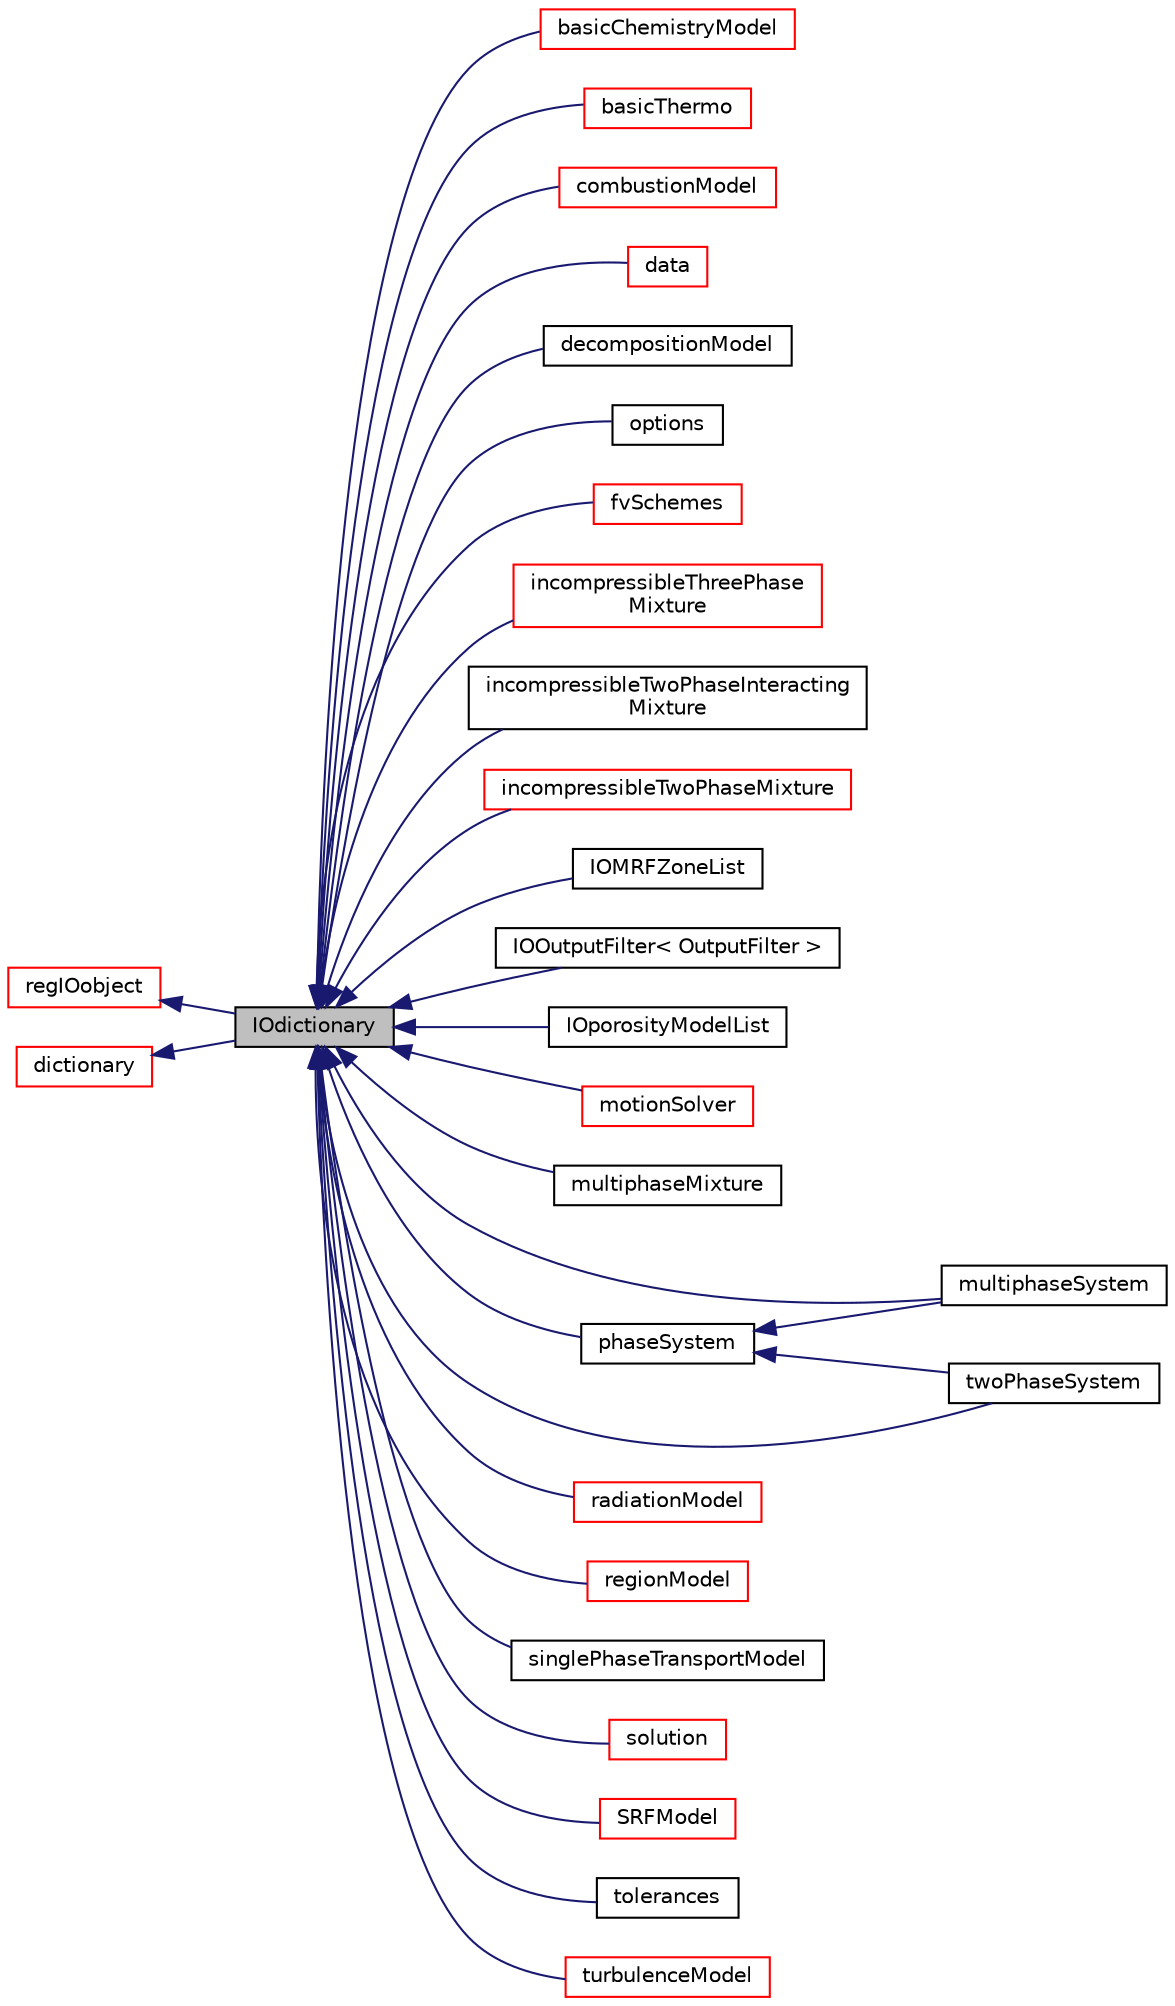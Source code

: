 digraph "IOdictionary"
{
  bgcolor="transparent";
  edge [fontname="Helvetica",fontsize="10",labelfontname="Helvetica",labelfontsize="10"];
  node [fontname="Helvetica",fontsize="10",shape=record];
  rankdir="LR";
  Node1 [label="IOdictionary",height=0.2,width=0.4,color="black", fillcolor="grey75", style="filled", fontcolor="black"];
  Node2 -> Node1 [dir="back",color="midnightblue",fontsize="10",style="solid",fontname="Helvetica"];
  Node2 [label="regIOobject",height=0.2,width=0.4,color="red",URL="$a02207.html",tooltip="regIOobject is an abstract class derived from IOobject to handle automatic object registration with t..."];
  Node3 -> Node1 [dir="back",color="midnightblue",fontsize="10",style="solid",fontname="Helvetica"];
  Node3 [label="dictionary",height=0.2,width=0.4,color="red",URL="$a00532.html",tooltip="A list of keyword definitions, which are a keyword followed by any number of values (e..."];
  Node1 -> Node4 [dir="back",color="midnightblue",fontsize="10",style="solid",fontname="Helvetica"];
  Node4 [label="basicChemistryModel",height=0.2,width=0.4,color="red",URL="$a00099.html",tooltip="Base class for chemistry models. "];
  Node1 -> Node5 [dir="back",color="midnightblue",fontsize="10",style="solid",fontname="Helvetica"];
  Node5 [label="basicThermo",height=0.2,width=0.4,color="red",URL="$a00121.html",tooltip="Abstract base-class for fluid and solid thermodynamic properties. "];
  Node1 -> Node6 [dir="back",color="midnightblue",fontsize="10",style="solid",fontname="Helvetica"];
  Node6 [label="combustionModel",height=0.2,width=0.4,color="red",URL="$a00318.html",tooltip="Base class for combustion models. "];
  Node1 -> Node7 [dir="back",color="midnightblue",fontsize="10",style="solid",fontname="Helvetica"];
  Node7 [label="data",height=0.2,width=0.4,color="red",URL="$a00509.html",tooltip="Database for solution data, solver performance and other reduced data. "];
  Node1 -> Node8 [dir="back",color="midnightblue",fontsize="10",style="solid",fontname="Helvetica"];
  Node8 [label="decompositionModel",height=0.2,width=0.4,color="black",URL="$a00514.html",tooltip="MeshObject wrapper of decompositionMethod. "];
  Node1 -> Node9 [dir="back",color="midnightblue",fontsize="10",style="solid",fontname="Helvetica"];
  Node9 [label="options",height=0.2,width=0.4,color="black",URL="$a01763.html",tooltip="Finite-volume options. "];
  Node1 -> Node10 [dir="back",color="midnightblue",fontsize="10",style="solid",fontname="Helvetica"];
  Node10 [label="fvSchemes",height=0.2,width=0.4,color="red",URL="$a00907.html",tooltip="Selector class for finite volume differencing schemes. fvMesh is derived from fvShemes so that all fi..."];
  Node1 -> Node11 [dir="back",color="midnightblue",fontsize="10",style="solid",fontname="Helvetica"];
  Node11 [label="incompressibleThreePhase\lMixture",height=0.2,width=0.4,color="red",URL="$a01067.html"];
  Node1 -> Node12 [dir="back",color="midnightblue",fontsize="10",style="solid",fontname="Helvetica"];
  Node12 [label="incompressibleTwoPhaseInteracting\lMixture",height=0.2,width=0.4,color="black",URL="$a01070.html",tooltip="A two-phase incompressible transportModel for interacting phases requiring the direct evaluation of t..."];
  Node1 -> Node13 [dir="back",color="midnightblue",fontsize="10",style="solid",fontname="Helvetica"];
  Node13 [label="incompressibleTwoPhaseMixture",height=0.2,width=0.4,color="red",URL="$a01071.html",tooltip="A two-phase incompressible transportModel. "];
  Node1 -> Node14 [dir="back",color="midnightblue",fontsize="10",style="solid",fontname="Helvetica"];
  Node14 [label="IOMRFZoneList",height=0.2,width=0.4,color="black",URL="$a01202.html",tooltip="List of MRF zones with IO functionality. MRF zones are specified by a list of dictionary entries..."];
  Node1 -> Node15 [dir="back",color="midnightblue",fontsize="10",style="solid",fontname="Helvetica"];
  Node15 [label="IOOutputFilter\< OutputFilter \>",height=0.2,width=0.4,color="black",URL="$a01205.html",tooltip="IOdictionary wrapper around OutputFilter to allow them to read from their associated dictionaries..."];
  Node1 -> Node16 [dir="back",color="midnightblue",fontsize="10",style="solid",fontname="Helvetica"];
  Node16 [label="IOporosityModelList",height=0.2,width=0.4,color="black",URL="$a01206.html",tooltip="List of porosity models with IO functionality. "];
  Node1 -> Node17 [dir="back",color="midnightblue",fontsize="10",style="solid",fontname="Helvetica"];
  Node17 [label="motionSolver",height=0.2,width=0.4,color="red",URL="$a01574.html",tooltip="Virtual base class for mesh motion solver. "];
  Node1 -> Node18 [dir="back",color="midnightblue",fontsize="10",style="solid",fontname="Helvetica"];
  Node18 [label="multiphaseMixture",height=0.2,width=0.4,color="black",URL="$a01591.html",tooltip="Incompressible multi-phase mixture with built in solution for the phase fractions with interface comp..."];
  Node1 -> Node19 [dir="back",color="midnightblue",fontsize="10",style="solid",fontname="Helvetica"];
  Node19 [label="multiphaseSystem",height=0.2,width=0.4,color="black",URL="$a01593.html",tooltip="Incompressible multi-phase mixture with built in solution for the phase fractions with interface comp..."];
  Node1 -> Node20 [dir="back",color="midnightblue",fontsize="10",style="solid",fontname="Helvetica"];
  Node20 [label="phaseSystem",height=0.2,width=0.4,color="black",URL="$a01891.html",tooltip="Class to represent a system of phases and model interfacial transfers between them. "];
  Node20 -> Node19 [dir="back",color="midnightblue",fontsize="10",style="solid",fontname="Helvetica"];
  Node20 -> Node21 [dir="back",color="midnightblue",fontsize="10",style="solid",fontname="Helvetica"];
  Node21 [label="twoPhaseSystem",height=0.2,width=0.4,color="black",URL="$a02806.html",tooltip="Class which solves the volume fraction equations for two phases. "];
  Node1 -> Node22 [dir="back",color="midnightblue",fontsize="10",style="solid",fontname="Helvetica"];
  Node22 [label="radiationModel",height=0.2,width=0.4,color="red",URL="$a02118.html",tooltip="Top level model for radiation modelling. "];
  Node1 -> Node23 [dir="back",color="midnightblue",fontsize="10",style="solid",fontname="Helvetica"];
  Node23 [label="regionModel",height=0.2,width=0.4,color="red",URL="$a02194.html"];
  Node1 -> Node24 [dir="back",color="midnightblue",fontsize="10",style="solid",fontname="Helvetica"];
  Node24 [label="singlePhaseTransportModel",height=0.2,width=0.4,color="black",URL="$a02401.html",tooltip="A simple single-phase transport model based on viscosityModel. "];
  Node1 -> Node25 [dir="back",color="midnightblue",fontsize="10",style="solid",fontname="Helvetica"];
  Node25 [label="solution",height=0.2,width=0.4,color="red",URL="$a02461.html",tooltip="Selector class for relaxation factors, solver type and solution. "];
  Node1 -> Node26 [dir="back",color="midnightblue",fontsize="10",style="solid",fontname="Helvetica"];
  Node26 [label="SRFModel",height=0.2,width=0.4,color="red",URL="$a02505.html",tooltip="Top level model for single rotating frame. "];
  Node1 -> Node27 [dir="back",color="midnightblue",fontsize="10",style="solid",fontname="Helvetica"];
  Node27 [label="tolerances",height=0.2,width=0.4,color="black",URL="$a02716.html",tooltip="Selector class for solution tolerances. "];
  Node1 -> Node28 [dir="back",color="midnightblue",fontsize="10",style="solid",fontname="Helvetica"];
  Node28 [label="turbulenceModel",height=0.2,width=0.4,color="red",URL="$a02791.html",tooltip="Abstract base class for turbulence models (RAS, LES and laminar). "];
  Node1 -> Node21 [dir="back",color="midnightblue",fontsize="10",style="solid",fontname="Helvetica"];
}
